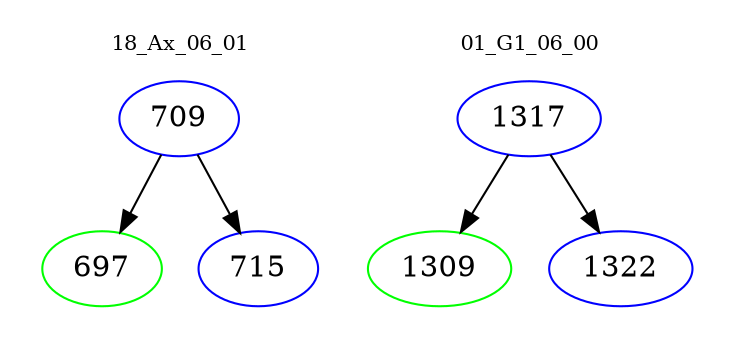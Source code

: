 digraph{
subgraph cluster_0 {
color = white
label = "18_Ax_06_01";
fontsize=10;
T0_709 [label="709", color="blue"]
T0_709 -> T0_697 [color="black"]
T0_697 [label="697", color="green"]
T0_709 -> T0_715 [color="black"]
T0_715 [label="715", color="blue"]
}
subgraph cluster_1 {
color = white
label = "01_G1_06_00";
fontsize=10;
T1_1317 [label="1317", color="blue"]
T1_1317 -> T1_1309 [color="black"]
T1_1309 [label="1309", color="green"]
T1_1317 -> T1_1322 [color="black"]
T1_1322 [label="1322", color="blue"]
}
}
